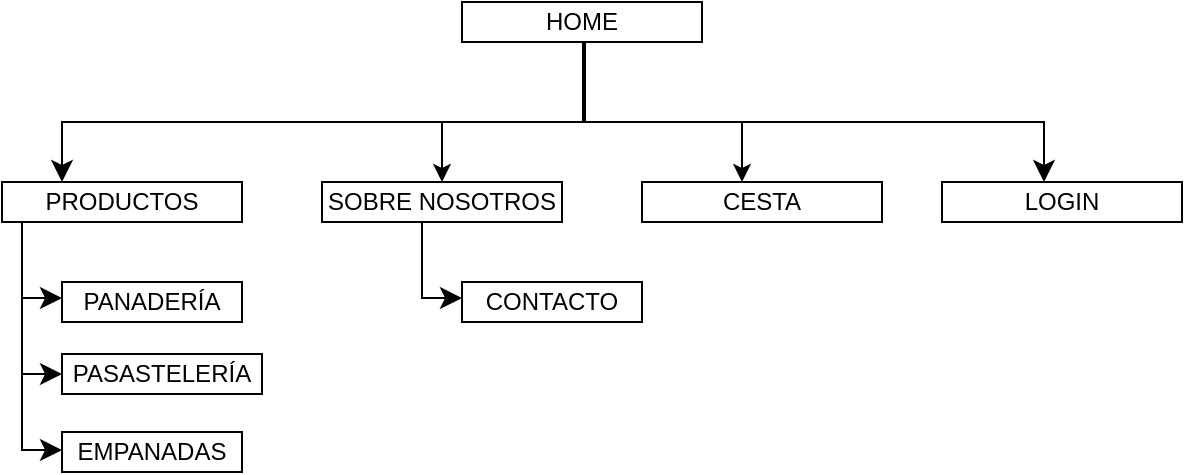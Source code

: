 <mxfile version="24.7.17">
  <diagram name="Página-1" id="7_XbS7EMdbSgL2tTSl16">
    <mxGraphModel dx="1114" dy="548" grid="1" gridSize="10" guides="1" tooltips="1" connect="1" arrows="1" fold="1" page="1" pageScale="1" pageWidth="827" pageHeight="1169" math="0" shadow="0">
      <root>
        <mxCell id="0" />
        <mxCell id="1" parent="0" />
        <mxCell id="Hb5Eb5I1893k8JpFAH4S-1" value="HOME" style="rounded=0;whiteSpace=wrap;html=1;" vertex="1" parent="1">
          <mxGeometry x="290" y="10" width="120" height="20" as="geometry" />
        </mxCell>
        <mxCell id="Hb5Eb5I1893k8JpFAH4S-2" value="PRODUCTOS" style="rounded=0;whiteSpace=wrap;html=1;" vertex="1" parent="1">
          <mxGeometry x="60" y="100" width="120" height="20" as="geometry" />
        </mxCell>
        <mxCell id="Hb5Eb5I1893k8JpFAH4S-3" value="LOGIN" style="rounded=0;whiteSpace=wrap;html=1;" vertex="1" parent="1">
          <mxGeometry x="530" y="100" width="120" height="20" as="geometry" />
        </mxCell>
        <mxCell id="Hb5Eb5I1893k8JpFAH4S-6" value="SOBRE NOSOTROS" style="rounded=0;whiteSpace=wrap;html=1;" vertex="1" parent="1">
          <mxGeometry x="220" y="100" width="120" height="20" as="geometry" />
        </mxCell>
        <mxCell id="Hb5Eb5I1893k8JpFAH4S-8" value="CESTA" style="rounded=0;whiteSpace=wrap;html=1;" vertex="1" parent="1">
          <mxGeometry x="380" y="100" width="120" height="20" as="geometry" />
        </mxCell>
        <mxCell id="Hb5Eb5I1893k8JpFAH4S-14" value="" style="edgeStyle=segmentEdgeStyle;endArrow=classic;html=1;curved=0;rounded=0;endSize=8;startSize=8;" edge="1" parent="1" target="Hb5Eb5I1893k8JpFAH4S-2">
          <mxGeometry width="50" height="50" relative="1" as="geometry">
            <mxPoint x="420" y="70" as="sourcePoint" />
            <mxPoint x="420" y="10" as="targetPoint" />
            <Array as="points">
              <mxPoint x="90" y="70" />
            </Array>
          </mxGeometry>
        </mxCell>
        <mxCell id="Hb5Eb5I1893k8JpFAH4S-15" value="" style="edgeStyle=segmentEdgeStyle;endArrow=classic;html=1;curved=0;rounded=0;endSize=8;startSize=8;entryX=0.425;entryY=0;entryDx=0;entryDy=0;entryPerimeter=0;" edge="1" parent="1" target="Hb5Eb5I1893k8JpFAH4S-3">
          <mxGeometry width="50" height="50" relative="1" as="geometry">
            <mxPoint x="420" y="70" as="sourcePoint" />
            <mxPoint x="690" y="90" as="targetPoint" />
          </mxGeometry>
        </mxCell>
        <mxCell id="Hb5Eb5I1893k8JpFAH4S-16" value="" style="endArrow=classic;html=1;rounded=0;entryX=0.5;entryY=0;entryDx=0;entryDy=0;" edge="1" parent="1" target="Hb5Eb5I1893k8JpFAH4S-6">
          <mxGeometry width="50" height="50" relative="1" as="geometry">
            <mxPoint x="280" y="70" as="sourcePoint" />
            <mxPoint x="330" y="20" as="targetPoint" />
          </mxGeometry>
        </mxCell>
        <mxCell id="Hb5Eb5I1893k8JpFAH4S-17" value="" style="endArrow=classic;html=1;rounded=0;entryX=0.5;entryY=0;entryDx=0;entryDy=0;" edge="1" parent="1">
          <mxGeometry width="50" height="50" relative="1" as="geometry">
            <mxPoint x="430" y="70" as="sourcePoint" />
            <mxPoint x="430" y="100" as="targetPoint" />
          </mxGeometry>
        </mxCell>
        <mxCell id="Hb5Eb5I1893k8JpFAH4S-19" value="PANADERÍA" style="rounded=0;whiteSpace=wrap;html=1;" vertex="1" parent="1">
          <mxGeometry x="90" y="150" width="90" height="20" as="geometry" />
        </mxCell>
        <mxCell id="Hb5Eb5I1893k8JpFAH4S-20" value="PASASTELERÍA" style="rounded=0;whiteSpace=wrap;html=1;" vertex="1" parent="1">
          <mxGeometry x="90" y="186" width="100" height="20" as="geometry" />
        </mxCell>
        <mxCell id="Hb5Eb5I1893k8JpFAH4S-21" value="EMPANADAS" style="rounded=0;whiteSpace=wrap;html=1;" vertex="1" parent="1">
          <mxGeometry x="90" y="225" width="90" height="20" as="geometry" />
        </mxCell>
        <mxCell id="Hb5Eb5I1893k8JpFAH4S-23" value="" style="edgeStyle=segmentEdgeStyle;endArrow=classic;html=1;curved=0;rounded=0;endSize=8;startSize=8;entryX=0;entryY=0.5;entryDx=0;entryDy=0;exitX=0.108;exitY=1.1;exitDx=0;exitDy=0;exitPerimeter=0;" edge="1" parent="1">
          <mxGeometry width="50" height="50" relative="1" as="geometry">
            <mxPoint x="72.96" y="120" as="sourcePoint" />
            <mxPoint x="90" y="158.0" as="targetPoint" />
            <Array as="points">
              <mxPoint x="70" y="120" />
              <mxPoint x="70" y="158" />
            </Array>
          </mxGeometry>
        </mxCell>
        <mxCell id="Hb5Eb5I1893k8JpFAH4S-24" value="" style="edgeStyle=segmentEdgeStyle;endArrow=classic;html=1;curved=0;rounded=0;endSize=8;startSize=8;entryX=0;entryY=0.5;entryDx=0;entryDy=0;exitX=0.108;exitY=1.1;exitDx=0;exitDy=0;exitPerimeter=0;" edge="1" parent="1">
          <mxGeometry width="50" height="50" relative="1" as="geometry">
            <mxPoint x="72.96" y="158" as="sourcePoint" />
            <mxPoint x="90" y="196.0" as="targetPoint" />
            <Array as="points">
              <mxPoint x="70" y="158" />
              <mxPoint x="70" y="196" />
            </Array>
          </mxGeometry>
        </mxCell>
        <mxCell id="Hb5Eb5I1893k8JpFAH4S-25" value="" style="edgeStyle=segmentEdgeStyle;endArrow=classic;html=1;curved=0;rounded=0;endSize=8;startSize=8;entryX=0;entryY=0.5;entryDx=0;entryDy=0;exitX=0.108;exitY=1.1;exitDx=0;exitDy=0;exitPerimeter=0;" edge="1" parent="1">
          <mxGeometry width="50" height="50" relative="1" as="geometry">
            <mxPoint x="72.96" y="196" as="sourcePoint" />
            <mxPoint x="90" y="234.0" as="targetPoint" />
            <Array as="points">
              <mxPoint x="70" y="196" />
              <mxPoint x="70" y="234" />
            </Array>
          </mxGeometry>
        </mxCell>
        <mxCell id="Hb5Eb5I1893k8JpFAH4S-27" value="" style="edgeStyle=segmentEdgeStyle;endArrow=classic;html=1;curved=0;rounded=0;endSize=8;startSize=8;entryX=0;entryY=0.5;entryDx=0;entryDy=0;exitX=0.108;exitY=1.1;exitDx=0;exitDy=0;exitPerimeter=0;" edge="1" parent="1">
          <mxGeometry width="50" height="50" relative="1" as="geometry">
            <mxPoint x="272.96" y="120" as="sourcePoint" />
            <mxPoint x="290" y="158.0" as="targetPoint" />
            <Array as="points">
              <mxPoint x="270" y="120" />
              <mxPoint x="270" y="158" />
            </Array>
          </mxGeometry>
        </mxCell>
        <mxCell id="Hb5Eb5I1893k8JpFAH4S-29" value="CONTACTO" style="rounded=0;whiteSpace=wrap;html=1;" vertex="1" parent="1">
          <mxGeometry x="290" y="150" width="90" height="20" as="geometry" />
        </mxCell>
        <mxCell id="Hb5Eb5I1893k8JpFAH4S-33" value="" style="line;strokeWidth=2;direction=south;html=1;" vertex="1" parent="1">
          <mxGeometry x="346" y="30" width="10" height="40" as="geometry" />
        </mxCell>
      </root>
    </mxGraphModel>
  </diagram>
</mxfile>
